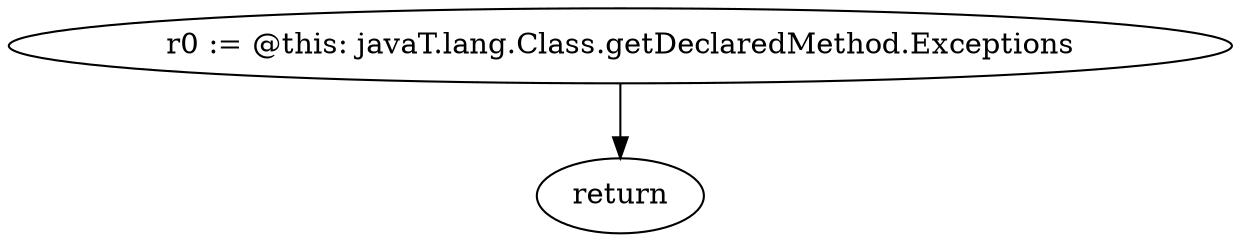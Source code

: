 digraph "unitGraph" {
    "r0 := @this: javaT.lang.Class.getDeclaredMethod.Exceptions"
    "return"
    "r0 := @this: javaT.lang.Class.getDeclaredMethod.Exceptions"->"return";
}
